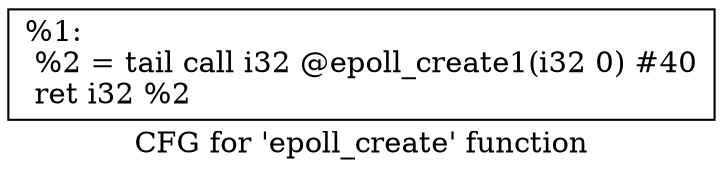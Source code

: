 digraph "CFG for 'epoll_create' function" {
	label="CFG for 'epoll_create' function";

	Node0x1d1aff0 [shape=record,label="{%1:\l  %2 = tail call i32 @epoll_create1(i32 0) #40\l  ret i32 %2\l}"];
}
